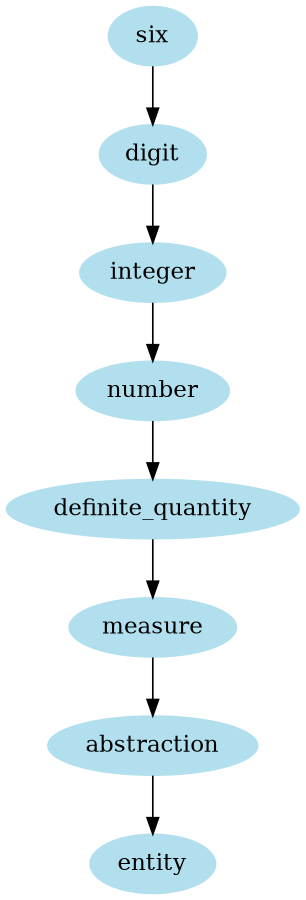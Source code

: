 digraph unix {
	node [color=lightblue2 style=filled]
	size="6,6"
	six -> digit
	digit -> integer
	integer -> number
	number -> definite_quantity
	definite_quantity -> measure
	measure -> abstraction
	abstraction -> entity
}
